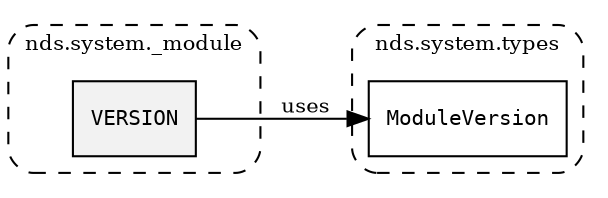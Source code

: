 /**
 * This dot file creates symbol collaboration diagram for VERSION.
 */
digraph ZSERIO
{
    node [shape=box, fontsize=10];
    rankdir="LR";
    fontsize=10;
    tooltip="VERSION collaboration diagram";

    subgraph "cluster_nds.system._module"
    {
        style="dashed, rounded";
        label="nds.system._module";
        tooltip="Package nds.system._module";
        href="../../../content/packages/nds.system._module.html#Package-nds-system-_module";
        target="_parent";

        "VERSION" [style="filled", fillcolor="#0000000D", target="_parent", label=<<font face="monospace"><table align="center" border="0" cellspacing="0" cellpadding="0"><tr><td href="../../../content/packages/nds.system._module.html#Constant-VERSION" title="Constant defined in nds.system._module">VERSION</td></tr></table></font>>];
    }

    subgraph "cluster_nds.system.types"
    {
        style="dashed, rounded";
        label="nds.system.types";
        tooltip="Package nds.system.types";
        href="../../../content/packages/nds.system.types.html#Package-nds-system-types";
        target="_parent";

        "ModuleVersion" [target="_parent", label=<<font face="monospace"><table align="center" border="0" cellspacing="0" cellpadding="0"><tr><td href="../../../content/packages/nds.system.types.html#Subtype-ModuleVersion" title="Subtype defined in nds.system.types">ModuleVersion</td></tr></table></font>>];
    }

    "VERSION" -> "ModuleVersion" [label="uses", fontsize=10];
}

